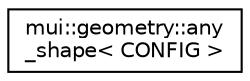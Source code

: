 digraph "Graphical Class Hierarchy"
{
 // LATEX_PDF_SIZE
  edge [fontname="Helvetica",fontsize="10",labelfontname="Helvetica",labelfontsize="10"];
  node [fontname="Helvetica",fontsize="10",shape=record];
  rankdir="LR";
  Node0 [label="mui::geometry::any\l_shape\< CONFIG \>",height=0.2,width=0.4,color="black", fillcolor="white", style="filled",URL="$classmui_1_1geometry_1_1any__shape.html",tooltip=" "];
}
